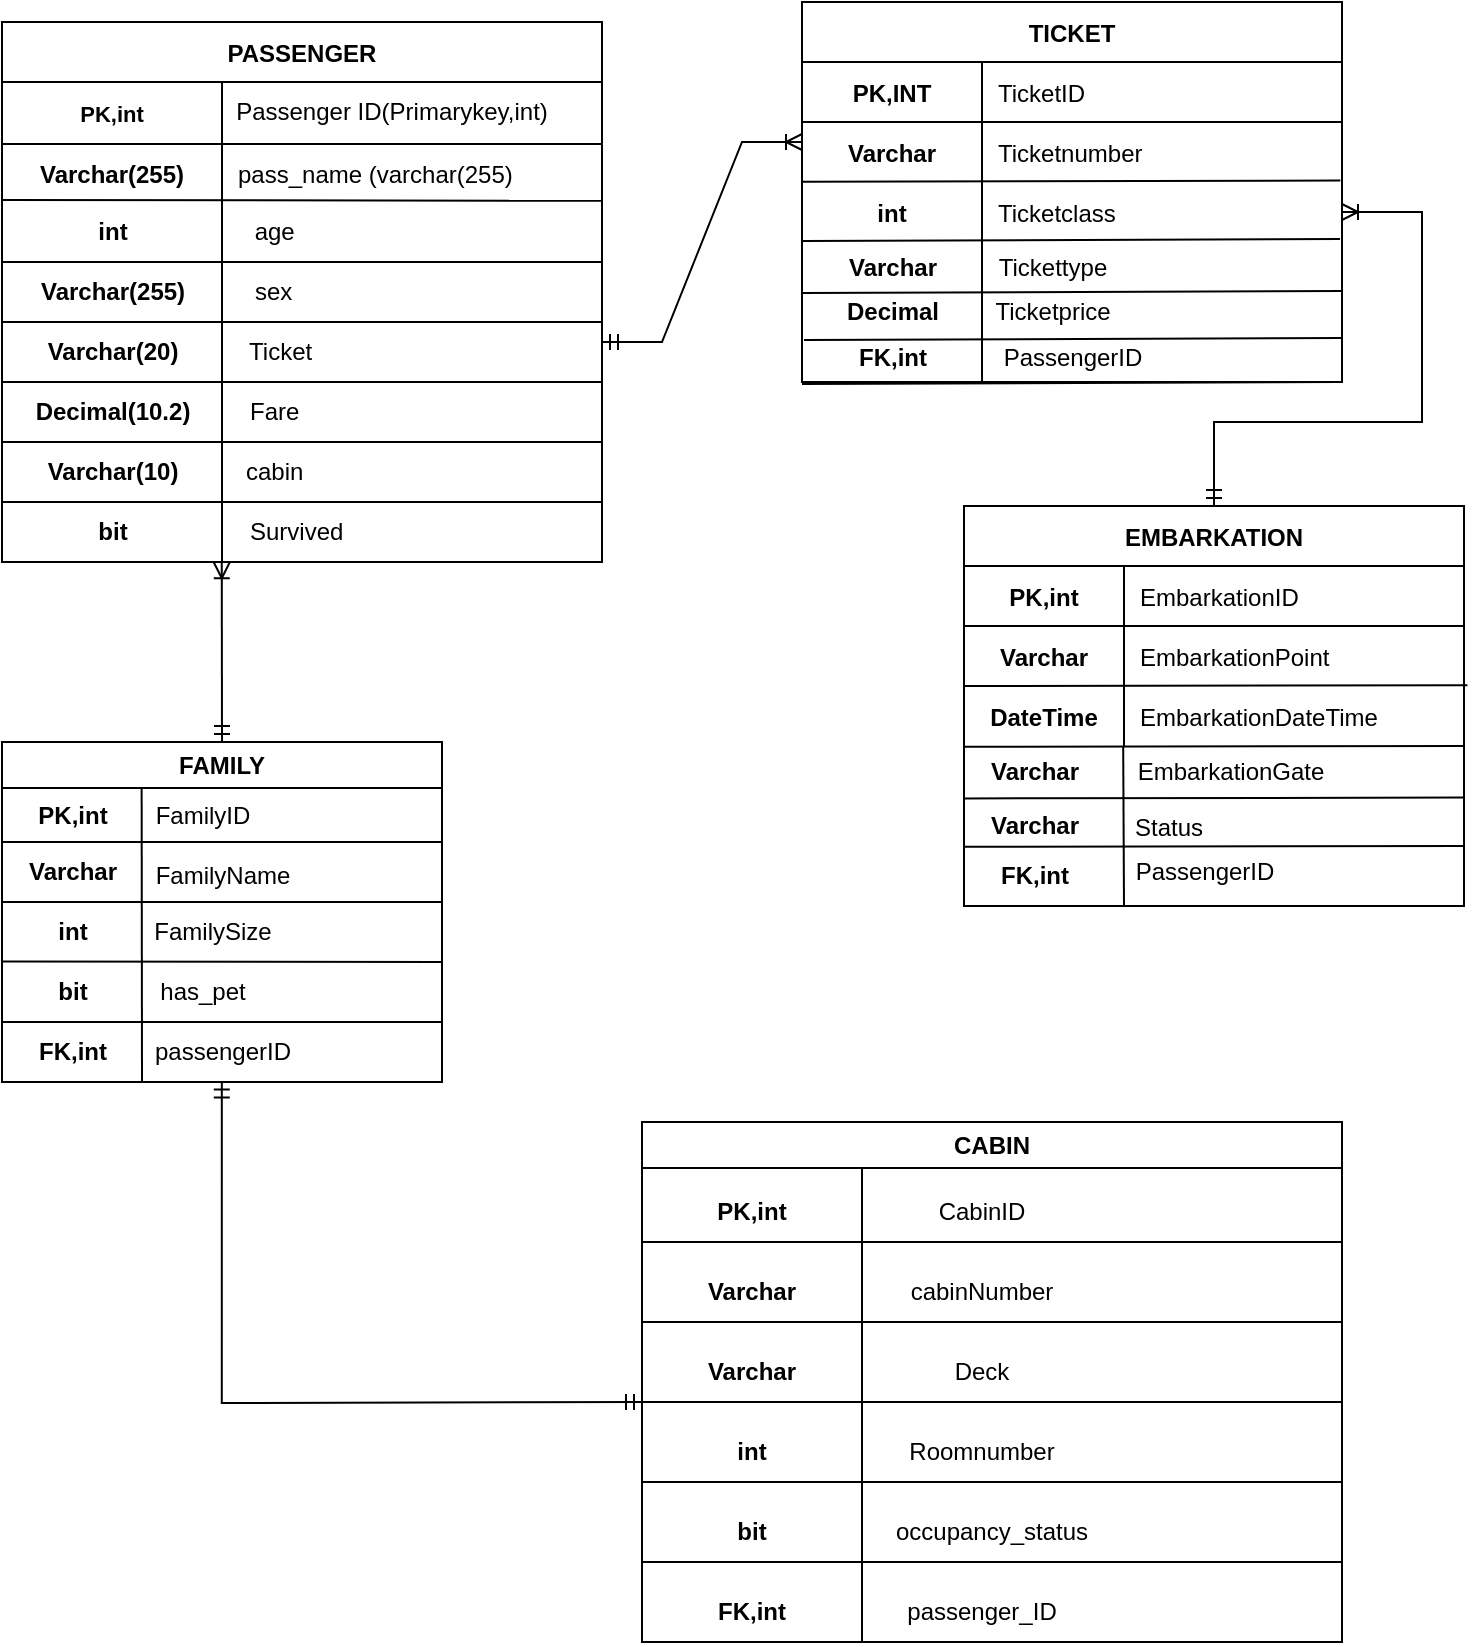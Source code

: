 <mxfile version="24.0.7" type="github">
  <diagram id="R2lEEEUBdFMjLlhIrx00" name="Page-1">
    <mxGraphModel dx="1891" dy="956" grid="1" gridSize="10" guides="1" tooltips="1" connect="1" arrows="1" fold="1" page="1" pageScale="1" pageWidth="850" pageHeight="1100" math="0" shadow="0" extFonts="Permanent Marker^https://fonts.googleapis.com/css?family=Permanent+Marker">
      <root>
        <mxCell id="0" />
        <mxCell id="1" style="" parent="0" />
        <mxCell id="C-vyLk0tnHw3VtMMgP7b-2" value="TICKET" style="shape=table;startSize=30;container=1;collapsible=1;childLayout=tableLayout;fixedRows=1;rowLines=0;fontStyle=1;align=center;resizeLast=1;" parent="1" vertex="1">
          <mxGeometry x="450" y="100" width="270" height="190" as="geometry" />
        </mxCell>
        <mxCell id="C-vyLk0tnHw3VtMMgP7b-3" value="" style="shape=partialRectangle;collapsible=0;dropTarget=0;pointerEvents=0;fillColor=none;points=[[0,0.5],[1,0.5]];portConstraint=eastwest;top=0;left=0;right=0;bottom=1;" parent="C-vyLk0tnHw3VtMMgP7b-2" vertex="1">
          <mxGeometry y="30" width="270" height="30" as="geometry" />
        </mxCell>
        <mxCell id="C-vyLk0tnHw3VtMMgP7b-4" value="PK,INT" style="shape=partialRectangle;overflow=hidden;connectable=0;fillColor=none;top=0;left=0;bottom=0;right=0;fontStyle=1;" parent="C-vyLk0tnHw3VtMMgP7b-3" vertex="1">
          <mxGeometry width="90" height="30" as="geometry">
            <mxRectangle width="90" height="30" as="alternateBounds" />
          </mxGeometry>
        </mxCell>
        <mxCell id="C-vyLk0tnHw3VtMMgP7b-5" value="TicketID" style="shape=partialRectangle;overflow=hidden;connectable=0;fillColor=none;top=0;left=0;bottom=0;right=0;align=left;spacingLeft=6;fontStyle=0;" parent="C-vyLk0tnHw3VtMMgP7b-3" vertex="1">
          <mxGeometry x="90" width="180" height="30" as="geometry">
            <mxRectangle width="180" height="30" as="alternateBounds" />
          </mxGeometry>
        </mxCell>
        <mxCell id="C-vyLk0tnHw3VtMMgP7b-6" value="" style="shape=partialRectangle;collapsible=0;dropTarget=0;pointerEvents=0;fillColor=none;points=[[0,0.5],[1,0.5]];portConstraint=eastwest;top=0;left=0;right=0;bottom=0;" parent="C-vyLk0tnHw3VtMMgP7b-2" vertex="1">
          <mxGeometry y="60" width="270" height="30" as="geometry" />
        </mxCell>
        <mxCell id="C-vyLk0tnHw3VtMMgP7b-7" value="Varchar" style="shape=partialRectangle;overflow=hidden;connectable=0;fillColor=none;top=0;left=0;bottom=0;right=0;fontStyle=1" parent="C-vyLk0tnHw3VtMMgP7b-6" vertex="1">
          <mxGeometry width="90" height="30" as="geometry">
            <mxRectangle width="90" height="30" as="alternateBounds" />
          </mxGeometry>
        </mxCell>
        <mxCell id="C-vyLk0tnHw3VtMMgP7b-8" value="Ticketnumber" style="shape=partialRectangle;overflow=hidden;connectable=0;fillColor=none;top=0;left=0;bottom=0;right=0;align=left;spacingLeft=6;" parent="C-vyLk0tnHw3VtMMgP7b-6" vertex="1">
          <mxGeometry x="90" width="180" height="30" as="geometry">
            <mxRectangle width="180" height="30" as="alternateBounds" />
          </mxGeometry>
        </mxCell>
        <mxCell id="C-vyLk0tnHw3VtMMgP7b-9" value="" style="shape=partialRectangle;collapsible=0;dropTarget=0;pointerEvents=0;fillColor=none;points=[[0,0.5],[1,0.5]];portConstraint=eastwest;top=0;left=0;right=0;bottom=0;" parent="C-vyLk0tnHw3VtMMgP7b-2" vertex="1">
          <mxGeometry y="90" width="270" height="30" as="geometry" />
        </mxCell>
        <mxCell id="C-vyLk0tnHw3VtMMgP7b-10" value="int" style="shape=partialRectangle;overflow=hidden;connectable=0;fillColor=none;top=0;left=0;bottom=0;right=0;fontStyle=1" parent="C-vyLk0tnHw3VtMMgP7b-9" vertex="1">
          <mxGeometry width="90" height="30" as="geometry">
            <mxRectangle width="90" height="30" as="alternateBounds" />
          </mxGeometry>
        </mxCell>
        <mxCell id="C-vyLk0tnHw3VtMMgP7b-11" value="Ticketclass" style="shape=partialRectangle;overflow=hidden;connectable=0;fillColor=none;top=0;left=0;bottom=0;right=0;align=left;spacingLeft=6;" parent="C-vyLk0tnHw3VtMMgP7b-9" vertex="1">
          <mxGeometry x="90" width="180" height="30" as="geometry">
            <mxRectangle width="180" height="30" as="alternateBounds" />
          </mxGeometry>
        </mxCell>
        <mxCell id="2QSCJjUwv5I4YArLRtF4-54" value="" style="endArrow=none;html=1;rounded=0;exitX=0.001;exitY=-0.004;exitDx=0;exitDy=0;exitPerimeter=0;entryX=0.997;entryY=-0.023;entryDx=0;entryDy=0;entryPerimeter=0;" edge="1" parent="C-vyLk0tnHw3VtMMgP7b-2" source="C-vyLk0tnHw3VtMMgP7b-9" target="C-vyLk0tnHw3VtMMgP7b-9">
          <mxGeometry width="50" height="50" relative="1" as="geometry">
            <mxPoint x="40" y="140" as="sourcePoint" />
            <mxPoint x="90" y="90" as="targetPoint" />
          </mxGeometry>
        </mxCell>
        <mxCell id="C-vyLk0tnHw3VtMMgP7b-13" value="EMBARKATION" style="shape=table;startSize=30;container=1;collapsible=1;childLayout=tableLayout;fixedRows=1;rowLines=0;fontStyle=1;align=center;resizeLast=1;" parent="1" vertex="1">
          <mxGeometry x="531" y="352" width="250" height="200" as="geometry" />
        </mxCell>
        <mxCell id="C-vyLk0tnHw3VtMMgP7b-14" value="" style="shape=partialRectangle;collapsible=0;dropTarget=0;pointerEvents=0;fillColor=none;points=[[0,0.5],[1,0.5]];portConstraint=eastwest;top=0;left=0;right=0;bottom=1;" parent="C-vyLk0tnHw3VtMMgP7b-13" vertex="1">
          <mxGeometry y="30" width="250" height="30" as="geometry" />
        </mxCell>
        <mxCell id="C-vyLk0tnHw3VtMMgP7b-15" value="PK,int" style="shape=partialRectangle;overflow=hidden;connectable=0;fillColor=none;top=0;left=0;bottom=0;right=0;fontStyle=1;" parent="C-vyLk0tnHw3VtMMgP7b-14" vertex="1">
          <mxGeometry width="80.0" height="30" as="geometry">
            <mxRectangle width="80.0" height="30" as="alternateBounds" />
          </mxGeometry>
        </mxCell>
        <mxCell id="C-vyLk0tnHw3VtMMgP7b-16" value="EmbarkationID" style="shape=partialRectangle;overflow=hidden;connectable=0;fillColor=none;top=0;left=0;bottom=0;right=0;align=left;spacingLeft=6;fontStyle=0;" parent="C-vyLk0tnHw3VtMMgP7b-14" vertex="1">
          <mxGeometry x="80.0" width="170.0" height="30" as="geometry">
            <mxRectangle width="170.0" height="30" as="alternateBounds" />
          </mxGeometry>
        </mxCell>
        <mxCell id="C-vyLk0tnHw3VtMMgP7b-17" value="" style="shape=partialRectangle;collapsible=0;dropTarget=0;pointerEvents=0;fillColor=none;points=[[0,0.5],[1,0.5]];portConstraint=eastwest;top=0;left=0;right=0;bottom=0;" parent="C-vyLk0tnHw3VtMMgP7b-13" vertex="1">
          <mxGeometry y="60" width="250" height="30" as="geometry" />
        </mxCell>
        <mxCell id="C-vyLk0tnHw3VtMMgP7b-18" value="Varchar" style="shape=partialRectangle;overflow=hidden;connectable=0;fillColor=none;top=0;left=0;bottom=0;right=0;fontStyle=1" parent="C-vyLk0tnHw3VtMMgP7b-17" vertex="1">
          <mxGeometry width="80.0" height="30" as="geometry">
            <mxRectangle width="80.0" height="30" as="alternateBounds" />
          </mxGeometry>
        </mxCell>
        <mxCell id="C-vyLk0tnHw3VtMMgP7b-19" value="EmbarkationPoint" style="shape=partialRectangle;overflow=hidden;connectable=0;fillColor=none;top=0;left=0;bottom=0;right=0;align=left;spacingLeft=6;" parent="C-vyLk0tnHw3VtMMgP7b-17" vertex="1">
          <mxGeometry x="80.0" width="170.0" height="30" as="geometry">
            <mxRectangle width="170.0" height="30" as="alternateBounds" />
          </mxGeometry>
        </mxCell>
        <mxCell id="C-vyLk0tnHw3VtMMgP7b-20" value="" style="shape=partialRectangle;collapsible=0;dropTarget=0;pointerEvents=0;fillColor=none;points=[[0,0.5],[1,0.5]];portConstraint=eastwest;top=0;left=0;right=0;bottom=0;" parent="C-vyLk0tnHw3VtMMgP7b-13" vertex="1">
          <mxGeometry y="90" width="250" height="30" as="geometry" />
        </mxCell>
        <mxCell id="C-vyLk0tnHw3VtMMgP7b-21" value="DateTime" style="shape=partialRectangle;overflow=hidden;connectable=0;fillColor=none;top=0;left=0;bottom=0;right=0;fontStyle=1" parent="C-vyLk0tnHw3VtMMgP7b-20" vertex="1">
          <mxGeometry width="80.0" height="30" as="geometry">
            <mxRectangle width="80.0" height="30" as="alternateBounds" />
          </mxGeometry>
        </mxCell>
        <mxCell id="C-vyLk0tnHw3VtMMgP7b-22" value="EmbarkationDateTime" style="shape=partialRectangle;overflow=hidden;connectable=0;fillColor=none;top=0;left=0;bottom=0;right=0;align=left;spacingLeft=6;" parent="C-vyLk0tnHw3VtMMgP7b-20" vertex="1">
          <mxGeometry x="80.0" width="170.0" height="30" as="geometry">
            <mxRectangle width="170.0" height="30" as="alternateBounds" />
          </mxGeometry>
        </mxCell>
        <mxCell id="C-vyLk0tnHw3VtMMgP7b-23" value="PASSENGER" style="shape=table;startSize=30;container=1;collapsible=1;childLayout=tableLayout;fixedRows=1;rowLines=0;fontStyle=1;align=center;resizeLast=1;" parent="1" vertex="1">
          <mxGeometry x="50" y="110" width="300" height="270" as="geometry" />
        </mxCell>
        <mxCell id="C-vyLk0tnHw3VtMMgP7b-24" value="" style="shape=partialRectangle;collapsible=0;dropTarget=0;pointerEvents=0;fillColor=none;points=[[0,0.5],[1,0.5]];portConstraint=eastwest;top=0;left=0;right=0;bottom=1;" parent="C-vyLk0tnHw3VtMMgP7b-23" vertex="1">
          <mxGeometry y="30" width="300" height="31" as="geometry" />
        </mxCell>
        <mxCell id="C-vyLk0tnHw3VtMMgP7b-25" value="PK,int" style="shape=partialRectangle;overflow=hidden;connectable=0;fillColor=none;top=0;left=0;bottom=0;right=0;fontStyle=1;fontSize=11;" parent="C-vyLk0tnHw3VtMMgP7b-24" vertex="1">
          <mxGeometry width="110" height="31" as="geometry">
            <mxRectangle width="110" height="31" as="alternateBounds" />
          </mxGeometry>
        </mxCell>
        <mxCell id="C-vyLk0tnHw3VtMMgP7b-26" value="" style="shape=partialRectangle;overflow=hidden;connectable=0;fillColor=none;top=0;left=0;bottom=0;right=0;align=left;spacingLeft=6;fontStyle=5;" parent="C-vyLk0tnHw3VtMMgP7b-24" vertex="1">
          <mxGeometry x="110" width="190" height="31" as="geometry">
            <mxRectangle width="190" height="31" as="alternateBounds" />
          </mxGeometry>
        </mxCell>
        <mxCell id="C-vyLk0tnHw3VtMMgP7b-27" value="" style="shape=partialRectangle;collapsible=0;dropTarget=0;pointerEvents=0;fillColor=none;points=[[0,0.5],[1,0.5]];portConstraint=eastwest;top=0;left=0;right=0;bottom=0;" parent="C-vyLk0tnHw3VtMMgP7b-23" vertex="1">
          <mxGeometry y="61" width="300" height="29" as="geometry" />
        </mxCell>
        <mxCell id="C-vyLk0tnHw3VtMMgP7b-28" value="Varchar(255)" style="shape=partialRectangle;overflow=hidden;connectable=0;fillColor=none;top=0;left=0;bottom=0;right=0;fontStyle=1" parent="C-vyLk0tnHw3VtMMgP7b-27" vertex="1">
          <mxGeometry width="110" height="29" as="geometry">
            <mxRectangle width="110" height="29" as="alternateBounds" />
          </mxGeometry>
        </mxCell>
        <mxCell id="C-vyLk0tnHw3VtMMgP7b-29" value="pass_name (varchar(255)" style="shape=partialRectangle;overflow=hidden;connectable=0;fillColor=none;top=0;left=0;bottom=0;right=0;align=left;spacingLeft=6;spacingRight=7;" parent="C-vyLk0tnHw3VtMMgP7b-27" vertex="1">
          <mxGeometry x="110" width="190" height="29" as="geometry">
            <mxRectangle width="190" height="29" as="alternateBounds" />
          </mxGeometry>
        </mxCell>
        <mxCell id="2QSCJjUwv5I4YArLRtF4-8" value="" style="endArrow=none;html=1;rounded=0;entryX=0.999;entryY=0.979;entryDx=0;entryDy=0;entryPerimeter=0;" edge="1" parent="C-vyLk0tnHw3VtMMgP7b-23" target="C-vyLk0tnHw3VtMMgP7b-27">
          <mxGeometry width="50" height="50" relative="1" as="geometry">
            <mxPoint y="89" as="sourcePoint" />
            <mxPoint x="70" y="90" as="targetPoint" />
          </mxGeometry>
        </mxCell>
        <mxCell id="2QSCJjUwv5I4YArLRtF4-1" value="Passenger ID(Primarykey,int)" style="text;html=1;align=center;verticalAlign=middle;whiteSpace=wrap;rounded=0;" vertex="1" parent="1">
          <mxGeometry x="155" y="140" width="180" height="30" as="geometry" />
        </mxCell>
        <mxCell id="2QSCJjUwv5I4YArLRtF4-6" value="" style="endArrow=none;html=1;rounded=0;" edge="1" parent="1">
          <mxGeometry width="50" height="50" relative="1" as="geometry">
            <mxPoint x="160" y="380" as="sourcePoint" />
            <mxPoint x="160" y="200" as="targetPoint" />
          </mxGeometry>
        </mxCell>
        <mxCell id="2QSCJjUwv5I4YArLRtF4-11" value="" style="endArrow=none;html=1;rounded=0;" edge="1" parent="1">
          <mxGeometry width="50" height="50" relative="1" as="geometry">
            <mxPoint x="50" y="230" as="sourcePoint" />
            <mxPoint x="350" y="230" as="targetPoint" />
          </mxGeometry>
        </mxCell>
        <mxCell id="2QSCJjUwv5I4YArLRtF4-13" value="" style="endArrow=none;html=1;rounded=0;" edge="1" parent="1">
          <mxGeometry width="50" height="50" relative="1" as="geometry">
            <mxPoint x="50" y="260" as="sourcePoint" />
            <mxPoint x="350" y="260" as="targetPoint" />
          </mxGeometry>
        </mxCell>
        <mxCell id="2QSCJjUwv5I4YArLRtF4-14" value="" style="endArrow=none;html=1;rounded=0;" edge="1" parent="1">
          <mxGeometry width="50" height="50" relative="1" as="geometry">
            <mxPoint x="50" y="290" as="sourcePoint" />
            <mxPoint x="350" y="290" as="targetPoint" />
          </mxGeometry>
        </mxCell>
        <mxCell id="2QSCJjUwv5I4YArLRtF4-15" value="" style="endArrow=none;html=1;rounded=0;" edge="1" parent="1">
          <mxGeometry width="50" height="50" relative="1" as="geometry">
            <mxPoint x="50" y="320" as="sourcePoint" />
            <mxPoint x="350" y="320" as="targetPoint" />
          </mxGeometry>
        </mxCell>
        <mxCell id="2QSCJjUwv5I4YArLRtF4-17" value="age&amp;nbsp;" style="text;html=1;align=center;verticalAlign=middle;whiteSpace=wrap;rounded=0;" vertex="1" parent="1">
          <mxGeometry x="157.5" y="200" width="60" height="30" as="geometry" />
        </mxCell>
        <mxCell id="2QSCJjUwv5I4YArLRtF4-18" value="sex&amp;nbsp;" style="text;html=1;align=center;verticalAlign=middle;whiteSpace=wrap;rounded=0;" vertex="1" parent="1">
          <mxGeometry x="125" y="230" width="125" height="30" as="geometry" />
        </mxCell>
        <mxCell id="2QSCJjUwv5I4YArLRtF4-20" value="Ticket&amp;nbsp;" style="text;html=1;align=center;verticalAlign=middle;whiteSpace=wrap;rounded=0;spacingLeft=-8;spacingRight=-4;" vertex="1" parent="1">
          <mxGeometry x="122.5" y="260" width="140" height="30" as="geometry" />
        </mxCell>
        <mxCell id="2QSCJjUwv5I4YArLRtF4-21" value="Fare&amp;nbsp;" style="text;html=1;align=center;verticalAlign=middle;whiteSpace=wrap;rounded=0;" vertex="1" parent="1">
          <mxGeometry x="122.5" y="290" width="130" height="30" as="geometry" />
        </mxCell>
        <mxCell id="2QSCJjUwv5I4YArLRtF4-22" value="cabin&amp;nbsp;" style="text;html=1;align=center;verticalAlign=middle;whiteSpace=wrap;rounded=0;" vertex="1" parent="1">
          <mxGeometry x="122.5" y="320" width="130" height="30" as="geometry" />
        </mxCell>
        <mxCell id="2QSCJjUwv5I4YArLRtF4-23" value="Survived&amp;nbsp;" style="text;html=1;align=center;verticalAlign=middle;whiteSpace=wrap;rounded=0;spacingRight=-2;" vertex="1" parent="1">
          <mxGeometry x="142.5" y="350" width="110" height="30" as="geometry" />
        </mxCell>
        <mxCell id="2QSCJjUwv5I4YArLRtF4-43" value="" style="endArrow=none;html=1;rounded=0;" edge="1" parent="1">
          <mxGeometry width="50" height="50" relative="1" as="geometry">
            <mxPoint x="350" y="350" as="sourcePoint" />
            <mxPoint x="50" y="350" as="targetPoint" />
          </mxGeometry>
        </mxCell>
        <mxCell id="2QSCJjUwv5I4YArLRtF4-44" value="&lt;b&gt;int&lt;/b&gt;" style="text;html=1;align=center;verticalAlign=middle;resizable=0;points=[];autosize=1;strokeColor=none;fillColor=none;" vertex="1" parent="1">
          <mxGeometry x="85" y="200" width="40" height="30" as="geometry" />
        </mxCell>
        <mxCell id="2QSCJjUwv5I4YArLRtF4-45" value="&lt;b&gt;Varchar(255)&lt;/b&gt;" style="text;html=1;align=center;verticalAlign=middle;resizable=0;points=[];autosize=1;strokeColor=none;fillColor=none;" vertex="1" parent="1">
          <mxGeometry x="55" y="230" width="100" height="30" as="geometry" />
        </mxCell>
        <mxCell id="2QSCJjUwv5I4YArLRtF4-46" value="&lt;b&gt;Varchar(20)&lt;/b&gt;" style="text;html=1;align=center;verticalAlign=middle;resizable=0;points=[];autosize=1;strokeColor=none;fillColor=none;" vertex="1" parent="1">
          <mxGeometry x="60" y="260" width="90" height="30" as="geometry" />
        </mxCell>
        <mxCell id="2QSCJjUwv5I4YArLRtF4-47" value="&lt;b&gt;Decimal(10.2)&lt;/b&gt;" style="text;html=1;align=center;verticalAlign=middle;resizable=0;points=[];autosize=1;strokeColor=none;fillColor=none;" vertex="1" parent="1">
          <mxGeometry x="55" y="290" width="100" height="30" as="geometry" />
        </mxCell>
        <mxCell id="2QSCJjUwv5I4YArLRtF4-48" value="&lt;b&gt;Varchar(10)&lt;/b&gt;" style="text;html=1;align=center;verticalAlign=middle;resizable=0;points=[];autosize=1;strokeColor=none;fillColor=none;" vertex="1" parent="1">
          <mxGeometry x="60" y="320" width="90" height="30" as="geometry" />
        </mxCell>
        <mxCell id="2QSCJjUwv5I4YArLRtF4-49" value="&lt;b&gt;bit&lt;/b&gt;" style="text;html=1;align=center;verticalAlign=middle;resizable=0;points=[];autosize=1;strokeColor=none;fillColor=none;" vertex="1" parent="1">
          <mxGeometry x="85" y="350" width="40" height="30" as="geometry" />
        </mxCell>
        <mxCell id="2QSCJjUwv5I4YArLRtF4-51" value="" style="endArrow=none;html=1;rounded=0;" edge="1" parent="1">
          <mxGeometry width="50" height="50" relative="1" as="geometry">
            <mxPoint x="540" y="290" as="sourcePoint" />
            <mxPoint x="540" y="220" as="targetPoint" />
          </mxGeometry>
        </mxCell>
        <mxCell id="2QSCJjUwv5I4YArLRtF4-55" value="" style="endArrow=none;html=1;rounded=0;exitX=0.001;exitY=-0.004;exitDx=0;exitDy=0;exitPerimeter=0;entryX=0.997;entryY=-0.023;entryDx=0;entryDy=0;entryPerimeter=0;spacingRight=1;" edge="1" parent="1">
          <mxGeometry width="50" height="50" relative="1" as="geometry">
            <mxPoint x="450" y="219.5" as="sourcePoint" />
            <mxPoint x="719" y="218.5" as="targetPoint" />
          </mxGeometry>
        </mxCell>
        <mxCell id="2QSCJjUwv5I4YArLRtF4-59" value="" style="endArrow=none;html=1;rounded=0;exitX=0.001;exitY=-0.004;exitDx=0;exitDy=0;exitPerimeter=0;entryX=0.997;entryY=-0.023;entryDx=0;entryDy=0;entryPerimeter=0;spacingRight=1;" edge="1" parent="1">
          <mxGeometry width="50" height="50" relative="1" as="geometry">
            <mxPoint x="450.5" y="245.5" as="sourcePoint" />
            <mxPoint x="719.5" y="244.5" as="targetPoint" />
          </mxGeometry>
        </mxCell>
        <mxCell id="2QSCJjUwv5I4YArLRtF4-60" value="" style="endArrow=none;html=1;rounded=0;exitX=0.001;exitY=-0.004;exitDx=0;exitDy=0;exitPerimeter=0;entryX=0.997;entryY=-0.023;entryDx=0;entryDy=0;entryPerimeter=0;spacingRight=1;" edge="1" parent="1">
          <mxGeometry width="50" height="50" relative="1" as="geometry">
            <mxPoint x="451" y="269" as="sourcePoint" />
            <mxPoint x="720" y="268" as="targetPoint" />
          </mxGeometry>
        </mxCell>
        <mxCell id="2QSCJjUwv5I4YArLRtF4-61" value="" style="endArrow=none;html=1;rounded=0;exitX=0.001;exitY=-0.004;exitDx=0;exitDy=0;exitPerimeter=0;entryX=0.997;entryY=-0.023;entryDx=0;entryDy=0;entryPerimeter=0;spacingRight=1;" edge="1" parent="1">
          <mxGeometry width="50" height="50" relative="1" as="geometry">
            <mxPoint x="450" y="291" as="sourcePoint" />
            <mxPoint x="719" y="290" as="targetPoint" />
          </mxGeometry>
        </mxCell>
        <mxCell id="2QSCJjUwv5I4YArLRtF4-82" value="&lt;b&gt;Varchar&lt;/b&gt;" style="text;html=1;align=center;verticalAlign=middle;resizable=0;points=[];autosize=1;strokeColor=none;fillColor=none;" vertex="1" parent="1">
          <mxGeometry x="460" y="218" width="70" height="30" as="geometry" />
        </mxCell>
        <mxCell id="2QSCJjUwv5I4YArLRtF4-83" value="&lt;b&gt;Decimal&lt;/b&gt;" style="text;html=1;align=center;verticalAlign=middle;resizable=0;points=[];autosize=1;strokeColor=none;fillColor=none;" vertex="1" parent="1">
          <mxGeometry x="460" y="240" width="70" height="30" as="geometry" />
        </mxCell>
        <mxCell id="2QSCJjUwv5I4YArLRtF4-84" value="&lt;b&gt;FK,int&lt;/b&gt;" style="text;html=1;align=center;verticalAlign=middle;resizable=0;points=[];autosize=1;strokeColor=none;fillColor=none;" vertex="1" parent="1">
          <mxGeometry x="465" y="263" width="60" height="30" as="geometry" />
        </mxCell>
        <mxCell id="2QSCJjUwv5I4YArLRtF4-90" value="Tickettype" style="text;html=1;align=center;verticalAlign=middle;resizable=0;points=[];autosize=1;strokeColor=none;fillColor=none;" vertex="1" parent="1">
          <mxGeometry x="535" y="218" width="80" height="30" as="geometry" />
        </mxCell>
        <mxCell id="2QSCJjUwv5I4YArLRtF4-91" value="Ticketprice" style="text;html=1;align=center;verticalAlign=middle;resizable=0;points=[];autosize=1;strokeColor=none;fillColor=none;" vertex="1" parent="1">
          <mxGeometry x="535" y="240" width="80" height="30" as="geometry" />
        </mxCell>
        <mxCell id="2QSCJjUwv5I4YArLRtF4-92" value="PassengerID" style="text;html=1;align=center;verticalAlign=middle;resizable=0;points=[];autosize=1;strokeColor=none;fillColor=none;" vertex="1" parent="1">
          <mxGeometry x="540" y="263" width="90" height="30" as="geometry" />
        </mxCell>
        <mxCell id="2QSCJjUwv5I4YArLRtF4-99" value="" style="endArrow=none;html=1;rounded=0;" edge="1" parent="1">
          <mxGeometry width="50" height="50" relative="1" as="geometry">
            <mxPoint x="611" y="552" as="sourcePoint" />
            <mxPoint x="610.6" y="472" as="targetPoint" />
          </mxGeometry>
        </mxCell>
        <mxCell id="2QSCJjUwv5I4YArLRtF4-101" value="" style="endArrow=none;html=1;rounded=0;entryX=1.007;entryY=-0.013;entryDx=0;entryDy=0;entryPerimeter=0;" edge="1" parent="1" target="C-vyLk0tnHw3VtMMgP7b-20">
          <mxGeometry width="50" height="50" relative="1" as="geometry">
            <mxPoint x="531" y="442" as="sourcePoint" />
            <mxPoint x="581" y="392" as="targetPoint" />
          </mxGeometry>
        </mxCell>
        <mxCell id="2QSCJjUwv5I4YArLRtF4-102" value="" style="endArrow=none;html=1;rounded=0;" edge="1" parent="1">
          <mxGeometry width="50" height="50" relative="1" as="geometry">
            <mxPoint x="531" y="472.39" as="sourcePoint" />
            <mxPoint x="781" y="472" as="targetPoint" />
          </mxGeometry>
        </mxCell>
        <mxCell id="2QSCJjUwv5I4YArLRtF4-104" value="" style="endArrow=none;html=1;rounded=0;" edge="1" parent="1">
          <mxGeometry width="50" height="50" relative="1" as="geometry">
            <mxPoint x="531" y="498.19" as="sourcePoint" />
            <mxPoint x="781" y="497.8" as="targetPoint" />
          </mxGeometry>
        </mxCell>
        <mxCell id="2QSCJjUwv5I4YArLRtF4-105" value="" style="endArrow=none;html=1;rounded=0;" edge="1" parent="1">
          <mxGeometry width="50" height="50" relative="1" as="geometry">
            <mxPoint x="531" y="522.39" as="sourcePoint" />
            <mxPoint x="781" y="522" as="targetPoint" />
          </mxGeometry>
        </mxCell>
        <mxCell id="2QSCJjUwv5I4YArLRtF4-112" value="&lt;b&gt;Varchar&lt;/b&gt;" style="text;html=1;align=center;verticalAlign=middle;resizable=0;points=[];autosize=1;strokeColor=none;fillColor=none;" vertex="1" parent="1">
          <mxGeometry x="531" y="470" width="70" height="30" as="geometry" />
        </mxCell>
        <mxCell id="2QSCJjUwv5I4YArLRtF4-113" value="&lt;b&gt;Varchar&lt;/b&gt;" style="text;html=1;align=center;verticalAlign=middle;resizable=0;points=[];autosize=1;strokeColor=none;fillColor=none;spacingBottom=7;" vertex="1" parent="1">
          <mxGeometry x="531" y="500" width="70" height="30" as="geometry" />
        </mxCell>
        <mxCell id="2QSCJjUwv5I4YArLRtF4-114" value="&lt;b&gt;FK,int&lt;/b&gt;" style="text;html=1;align=center;verticalAlign=middle;resizable=0;points=[];autosize=1;strokeColor=none;fillColor=none;" vertex="1" parent="1">
          <mxGeometry x="536" y="522" width="60" height="30" as="geometry" />
        </mxCell>
        <mxCell id="2QSCJjUwv5I4YArLRtF4-117" value="EmbarkationGate" style="text;html=1;align=center;verticalAlign=middle;resizable=0;points=[];autosize=1;strokeColor=none;fillColor=none;spacingLeft=-5;" vertex="1" parent="1">
          <mxGeometry x="611" y="470" width="110" height="30" as="geometry" />
        </mxCell>
        <mxCell id="2QSCJjUwv5I4YArLRtF4-118" value="Status" style="text;html=1;align=center;verticalAlign=middle;resizable=0;points=[];autosize=1;strokeColor=none;fillColor=none;spacingLeft=-6;spacingBottom=5;" vertex="1" parent="1">
          <mxGeometry x="611" y="500" width="50" height="30" as="geometry" />
        </mxCell>
        <mxCell id="2QSCJjUwv5I4YArLRtF4-119" value="PassengerID" style="text;html=1;align=center;verticalAlign=middle;resizable=0;points=[];autosize=1;strokeColor=none;fillColor=none;" vertex="1" parent="1">
          <mxGeometry x="606" y="520" width="90" height="30" as="geometry" />
        </mxCell>
        <mxCell id="2QSCJjUwv5I4YArLRtF4-142" value="FAMILY" style="swimlane;whiteSpace=wrap;html=1;" vertex="1" parent="1">
          <mxGeometry x="50" y="470" width="220" height="170" as="geometry" />
        </mxCell>
        <mxCell id="2QSCJjUwv5I4YArLRtF4-145" value="" style="endArrow=none;html=1;rounded=0;" edge="1" parent="2QSCJjUwv5I4YArLRtF4-142">
          <mxGeometry width="50" height="50" relative="1" as="geometry">
            <mxPoint y="80" as="sourcePoint" />
            <mxPoint x="220" y="80" as="targetPoint" />
          </mxGeometry>
        </mxCell>
        <mxCell id="2QSCJjUwv5I4YArLRtF4-146" value="" style="endArrow=none;html=1;rounded=0;" edge="1" parent="2QSCJjUwv5I4YArLRtF4-142">
          <mxGeometry width="50" height="50" relative="1" as="geometry">
            <mxPoint y="109.71" as="sourcePoint" />
            <mxPoint x="220" y="110" as="targetPoint" />
          </mxGeometry>
        </mxCell>
        <mxCell id="2QSCJjUwv5I4YArLRtF4-147" value="" style="endArrow=none;html=1;rounded=0;" edge="1" parent="2QSCJjUwv5I4YArLRtF4-142">
          <mxGeometry width="50" height="50" relative="1" as="geometry">
            <mxPoint y="140" as="sourcePoint" />
            <mxPoint x="220" y="140" as="targetPoint" />
          </mxGeometry>
        </mxCell>
        <mxCell id="2QSCJjUwv5I4YArLRtF4-149" value="" style="endArrow=none;html=1;rounded=0;" edge="1" parent="2QSCJjUwv5I4YArLRtF4-142">
          <mxGeometry width="50" height="50" relative="1" as="geometry">
            <mxPoint x="70" y="170" as="sourcePoint" />
            <mxPoint x="69.82" y="23.03" as="targetPoint" />
          </mxGeometry>
        </mxCell>
        <mxCell id="2QSCJjUwv5I4YArLRtF4-151" value="FamilyID" style="text;html=1;align=center;verticalAlign=middle;resizable=0;points=[];autosize=1;strokeColor=none;fillColor=none;" vertex="1" parent="2QSCJjUwv5I4YArLRtF4-142">
          <mxGeometry x="65" y="22" width="70" height="30" as="geometry" />
        </mxCell>
        <mxCell id="2QSCJjUwv5I4YArLRtF4-152" value="FamilyName" style="text;html=1;align=center;verticalAlign=middle;resizable=0;points=[];autosize=1;strokeColor=none;fillColor=none;" vertex="1" parent="2QSCJjUwv5I4YArLRtF4-142">
          <mxGeometry x="65" y="52" width="90" height="30" as="geometry" />
        </mxCell>
        <mxCell id="2QSCJjUwv5I4YArLRtF4-153" value="FamilySize" style="text;html=1;align=center;verticalAlign=middle;resizable=0;points=[];autosize=1;strokeColor=none;fillColor=none;" vertex="1" parent="2QSCJjUwv5I4YArLRtF4-142">
          <mxGeometry x="65" y="80" width="80" height="30" as="geometry" />
        </mxCell>
        <mxCell id="2QSCJjUwv5I4YArLRtF4-154" value="has_pet" style="text;html=1;align=center;verticalAlign=middle;resizable=0;points=[];autosize=1;strokeColor=none;fillColor=none;" vertex="1" parent="2QSCJjUwv5I4YArLRtF4-142">
          <mxGeometry x="65" y="110" width="70" height="30" as="geometry" />
        </mxCell>
        <mxCell id="2QSCJjUwv5I4YArLRtF4-155" value="passengerID" style="text;html=1;align=center;verticalAlign=middle;resizable=0;points=[];autosize=1;strokeColor=none;fillColor=none;" vertex="1" parent="2QSCJjUwv5I4YArLRtF4-142">
          <mxGeometry x="65" y="140" width="90" height="30" as="geometry" />
        </mxCell>
        <mxCell id="2QSCJjUwv5I4YArLRtF4-158" value="&lt;b&gt;PK,int&lt;/b&gt;" style="text;html=1;align=center;verticalAlign=middle;resizable=0;points=[];autosize=1;strokeColor=none;fillColor=none;" vertex="1" parent="2QSCJjUwv5I4YArLRtF4-142">
          <mxGeometry x="5" y="22" width="60" height="30" as="geometry" />
        </mxCell>
        <mxCell id="2QSCJjUwv5I4YArLRtF4-161" value="&lt;b&gt;Varchar&lt;/b&gt;" style="text;html=1;align=center;verticalAlign=middle;resizable=0;points=[];autosize=1;strokeColor=none;fillColor=none;" vertex="1" parent="2QSCJjUwv5I4YArLRtF4-142">
          <mxGeometry y="50" width="70" height="30" as="geometry" />
        </mxCell>
        <mxCell id="2QSCJjUwv5I4YArLRtF4-162" value="&lt;b&gt;int&lt;/b&gt;" style="text;html=1;align=center;verticalAlign=middle;resizable=0;points=[];autosize=1;strokeColor=none;fillColor=none;" vertex="1" parent="2QSCJjUwv5I4YArLRtF4-142">
          <mxGeometry x="15" y="80" width="40" height="30" as="geometry" />
        </mxCell>
        <mxCell id="2QSCJjUwv5I4YArLRtF4-163" value="&lt;b&gt;bit&lt;/b&gt;" style="text;html=1;align=center;verticalAlign=middle;resizable=0;points=[];autosize=1;strokeColor=none;fillColor=none;" vertex="1" parent="2QSCJjUwv5I4YArLRtF4-142">
          <mxGeometry x="15" y="110" width="40" height="30" as="geometry" />
        </mxCell>
        <mxCell id="2QSCJjUwv5I4YArLRtF4-164" value="&lt;b&gt;FK,int&lt;/b&gt;" style="text;html=1;align=center;verticalAlign=middle;resizable=0;points=[];autosize=1;strokeColor=none;fillColor=none;" vertex="1" parent="2QSCJjUwv5I4YArLRtF4-142">
          <mxGeometry x="5" y="140" width="60" height="30" as="geometry" />
        </mxCell>
        <mxCell id="2QSCJjUwv5I4YArLRtF4-144" value="" style="endArrow=none;html=1;rounded=0;" edge="1" parent="1">
          <mxGeometry width="50" height="50" relative="1" as="geometry">
            <mxPoint x="50" y="520" as="sourcePoint" />
            <mxPoint x="270" y="520" as="targetPoint" />
          </mxGeometry>
        </mxCell>
        <mxCell id="2QSCJjUwv5I4YArLRtF4-167" value="" style="fontSize=12;html=1;endArrow=ERoneToMany;startArrow=ERmandOne;rounded=0;entryX=0.158;entryY=1.004;entryDx=0;entryDy=0;entryPerimeter=0;exitX=0.5;exitY=0;exitDx=0;exitDy=0;" edge="1" parent="1" source="2QSCJjUwv5I4YArLRtF4-142" target="2QSCJjUwv5I4YArLRtF4-23">
          <mxGeometry width="100" height="100" relative="1" as="geometry">
            <mxPoint x="195" y="540" as="sourcePoint" />
            <mxPoint x="229.75" y="370" as="targetPoint" />
          </mxGeometry>
        </mxCell>
        <mxCell id="2QSCJjUwv5I4YArLRtF4-168" value="" style="edgeStyle=entityRelationEdgeStyle;fontSize=12;html=1;endArrow=ERoneToMany;startArrow=ERmandOne;rounded=0;" edge="1" parent="1">
          <mxGeometry width="100" height="100" relative="1" as="geometry">
            <mxPoint x="350" y="270" as="sourcePoint" />
            <mxPoint x="450" y="170" as="targetPoint" />
          </mxGeometry>
        </mxCell>
        <mxCell id="2QSCJjUwv5I4YArLRtF4-169" value="" style="fontSize=12;html=1;endArrow=ERoneToMany;startArrow=ERmandOne;rounded=0;edgeStyle=orthogonalEdgeStyle;entryX=1;entryY=0.5;entryDx=0;entryDy=0;" edge="1" parent="1" source="C-vyLk0tnHw3VtMMgP7b-13" target="C-vyLk0tnHw3VtMMgP7b-9">
          <mxGeometry width="100" height="100" relative="1" as="geometry">
            <mxPoint x="781" y="360" as="sourcePoint" />
            <mxPoint x="832" y="170" as="targetPoint" />
            <Array as="points">
              <mxPoint x="656" y="310" />
              <mxPoint x="760" y="310" />
              <mxPoint x="760" y="205" />
            </Array>
          </mxGeometry>
        </mxCell>
        <mxCell id="2QSCJjUwv5I4YArLRtF4-170" value="CABIN" style="swimlane;whiteSpace=wrap;html=1;" vertex="1" parent="1">
          <mxGeometry x="370" y="660" width="350" height="260" as="geometry" />
        </mxCell>
        <mxCell id="2QSCJjUwv5I4YArLRtF4-171" value="" style="endArrow=none;html=1;rounded=0;" edge="1" parent="2QSCJjUwv5I4YArLRtF4-170">
          <mxGeometry width="50" height="50" relative="1" as="geometry">
            <mxPoint y="60" as="sourcePoint" />
            <mxPoint x="350" y="60" as="targetPoint" />
          </mxGeometry>
        </mxCell>
        <mxCell id="2QSCJjUwv5I4YArLRtF4-172" value="" style="endArrow=none;html=1;rounded=0;" edge="1" parent="2QSCJjUwv5I4YArLRtF4-170">
          <mxGeometry width="50" height="50" relative="1" as="geometry">
            <mxPoint y="100" as="sourcePoint" />
            <mxPoint x="350" y="100" as="targetPoint" />
          </mxGeometry>
        </mxCell>
        <mxCell id="2QSCJjUwv5I4YArLRtF4-173" value="" style="endArrow=none;html=1;rounded=0;" edge="1" parent="2QSCJjUwv5I4YArLRtF4-170">
          <mxGeometry width="50" height="50" relative="1" as="geometry">
            <mxPoint y="140" as="sourcePoint" />
            <mxPoint x="350" y="140" as="targetPoint" />
          </mxGeometry>
        </mxCell>
        <mxCell id="2QSCJjUwv5I4YArLRtF4-174" value="" style="endArrow=none;html=1;rounded=0;" edge="1" parent="2QSCJjUwv5I4YArLRtF4-170">
          <mxGeometry width="50" height="50" relative="1" as="geometry">
            <mxPoint y="180" as="sourcePoint" />
            <mxPoint x="350" y="180" as="targetPoint" />
          </mxGeometry>
        </mxCell>
        <mxCell id="2QSCJjUwv5I4YArLRtF4-175" value="" style="endArrow=none;html=1;rounded=0;" edge="1" parent="2QSCJjUwv5I4YArLRtF4-170">
          <mxGeometry width="50" height="50" relative="1" as="geometry">
            <mxPoint y="220" as="sourcePoint" />
            <mxPoint x="350" y="220" as="targetPoint" />
          </mxGeometry>
        </mxCell>
        <mxCell id="2QSCJjUwv5I4YArLRtF4-178" value="&lt;b&gt;PK,int&lt;/b&gt;" style="text;html=1;align=center;verticalAlign=middle;whiteSpace=wrap;rounded=0;" vertex="1" parent="2QSCJjUwv5I4YArLRtF4-170">
          <mxGeometry x="25" y="30" width="60" height="30" as="geometry" />
        </mxCell>
        <mxCell id="2QSCJjUwv5I4YArLRtF4-179" value="&lt;b&gt;Varchar&lt;/b&gt;" style="text;html=1;align=center;verticalAlign=middle;whiteSpace=wrap;rounded=0;" vertex="1" parent="2QSCJjUwv5I4YArLRtF4-170">
          <mxGeometry x="25" y="70" width="60" height="30" as="geometry" />
        </mxCell>
        <mxCell id="2QSCJjUwv5I4YArLRtF4-180" value="&lt;b&gt;Varchar&lt;/b&gt;" style="text;html=1;align=center;verticalAlign=middle;whiteSpace=wrap;rounded=0;" vertex="1" parent="2QSCJjUwv5I4YArLRtF4-170">
          <mxGeometry x="25" y="110" width="60" height="30" as="geometry" />
        </mxCell>
        <mxCell id="2QSCJjUwv5I4YArLRtF4-182" value="&lt;b&gt;int&lt;/b&gt;" style="text;html=1;align=center;verticalAlign=middle;whiteSpace=wrap;rounded=0;" vertex="1" parent="2QSCJjUwv5I4YArLRtF4-170">
          <mxGeometry x="25" y="150" width="60" height="30" as="geometry" />
        </mxCell>
        <mxCell id="2QSCJjUwv5I4YArLRtF4-183" value="&lt;b&gt;bit&lt;/b&gt;" style="text;html=1;align=center;verticalAlign=middle;whiteSpace=wrap;rounded=0;" vertex="1" parent="2QSCJjUwv5I4YArLRtF4-170">
          <mxGeometry x="25" y="190" width="60" height="30" as="geometry" />
        </mxCell>
        <mxCell id="2QSCJjUwv5I4YArLRtF4-184" value="&lt;b&gt;FK,int&lt;/b&gt;" style="text;html=1;align=center;verticalAlign=middle;whiteSpace=wrap;rounded=0;" vertex="1" parent="2QSCJjUwv5I4YArLRtF4-170">
          <mxGeometry x="25" y="230" width="60" height="30" as="geometry" />
        </mxCell>
        <mxCell id="2QSCJjUwv5I4YArLRtF4-186" value="CabinID" style="text;html=1;align=center;verticalAlign=middle;whiteSpace=wrap;rounded=0;" vertex="1" parent="2QSCJjUwv5I4YArLRtF4-170">
          <mxGeometry x="140" y="30" width="60" height="30" as="geometry" />
        </mxCell>
        <mxCell id="2QSCJjUwv5I4YArLRtF4-191" value="cabinNumber" style="text;html=1;align=center;verticalAlign=middle;whiteSpace=wrap;rounded=0;" vertex="1" parent="2QSCJjUwv5I4YArLRtF4-170">
          <mxGeometry x="140" y="70" width="60" height="30" as="geometry" />
        </mxCell>
        <mxCell id="2QSCJjUwv5I4YArLRtF4-192" value="Deck" style="text;html=1;align=center;verticalAlign=middle;whiteSpace=wrap;rounded=0;" vertex="1" parent="2QSCJjUwv5I4YArLRtF4-170">
          <mxGeometry x="140" y="110" width="60" height="30" as="geometry" />
        </mxCell>
        <mxCell id="2QSCJjUwv5I4YArLRtF4-210" value="Roomnumber" style="text;html=1;align=center;verticalAlign=middle;whiteSpace=wrap;rounded=0;" vertex="1" parent="2QSCJjUwv5I4YArLRtF4-170">
          <mxGeometry x="140" y="150" width="60" height="30" as="geometry" />
        </mxCell>
        <mxCell id="2QSCJjUwv5I4YArLRtF4-211" value="occupancy_status" style="text;html=1;align=center;verticalAlign=middle;whiteSpace=wrap;rounded=0;" vertex="1" parent="2QSCJjUwv5I4YArLRtF4-170">
          <mxGeometry x="145" y="190" width="60" height="30" as="geometry" />
        </mxCell>
        <mxCell id="2QSCJjUwv5I4YArLRtF4-212" value="passenger_ID" style="text;html=1;align=center;verticalAlign=middle;whiteSpace=wrap;rounded=0;" vertex="1" parent="2QSCJjUwv5I4YArLRtF4-170">
          <mxGeometry x="140" y="230" width="60" height="30" as="geometry" />
        </mxCell>
        <mxCell id="2QSCJjUwv5I4YArLRtF4-177" value="" style="endArrow=none;html=1;rounded=0;" edge="1" parent="1">
          <mxGeometry width="50" height="50" relative="1" as="geometry">
            <mxPoint x="480" y="920" as="sourcePoint" />
            <mxPoint x="480" y="683" as="targetPoint" />
          </mxGeometry>
        </mxCell>
        <mxCell id="2QSCJjUwv5I4YArLRtF4-214" value="" style="edgeStyle=orthogonalEdgeStyle;fontSize=12;html=1;endArrow=ERmandOne;startArrow=ERmandOne;rounded=0;entryX=0.499;entryY=0.993;entryDx=0;entryDy=0;entryPerimeter=0;" edge="1" parent="1" target="2QSCJjUwv5I4YArLRtF4-155">
          <mxGeometry width="100" height="100" relative="1" as="geometry">
            <mxPoint x="370" y="800" as="sourcePoint" />
            <mxPoint x="255" y="680" as="targetPoint" />
          </mxGeometry>
        </mxCell>
      </root>
    </mxGraphModel>
  </diagram>
</mxfile>
